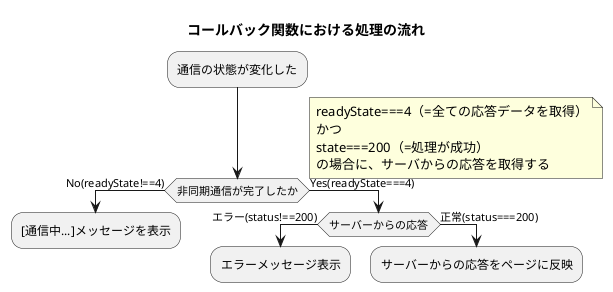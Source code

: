 @startuml

title: コールバック関数における処理の流れ

:通信の状態が変化した;

if (非同期通信が完了したか) then (No(readyState!==4))
  :[通信中...]メッセージを表示;
  kill
else (Yes(readyState===4))
  if (サーバーからの応答) then (エラー(status!==200))
    :エラーメッセージ表示;
    kill
  else (正常(status===200))
    :サーバーからの応答をページに反映;
    kill
  endif
endif

note right
  readyState===4（=全ての応答データを取得）
  かつ
  state===200（=処理が成功）
  の場合に、サーバからの応答を取得する
endnote

@enduml